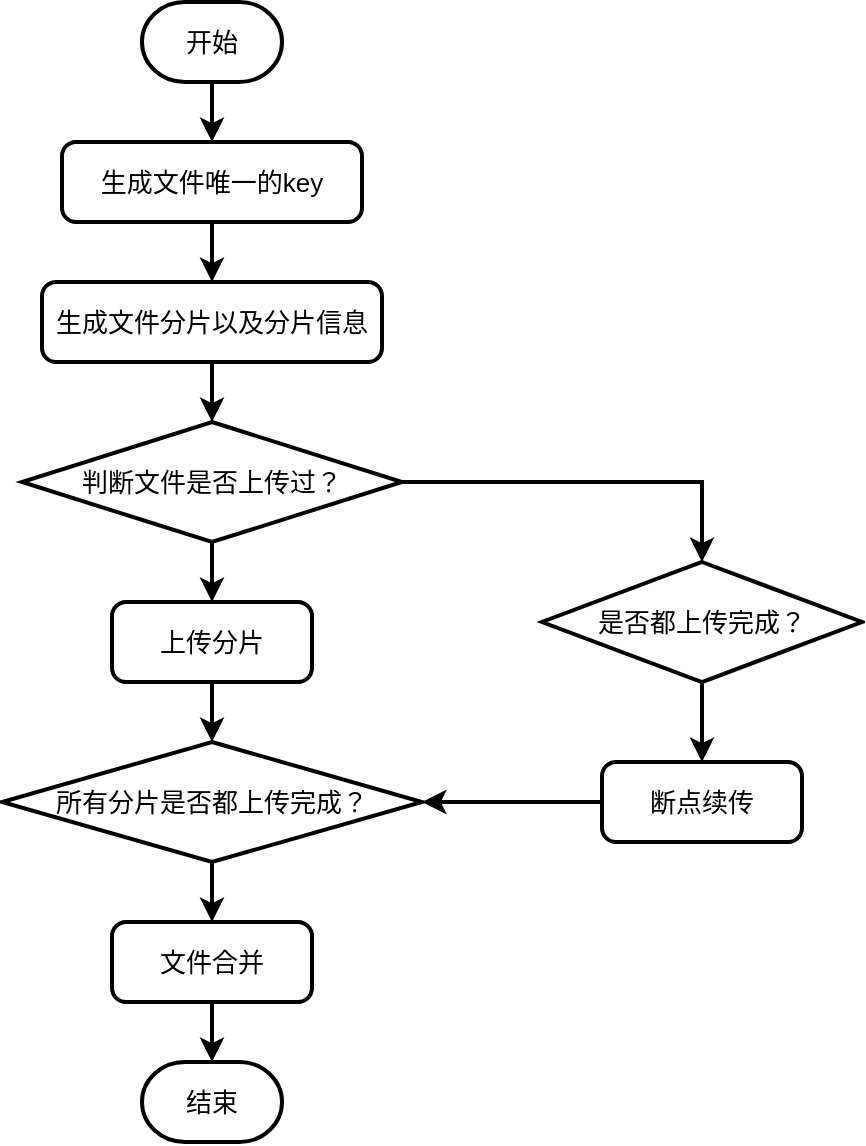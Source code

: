 <mxfile version="24.4.2" type="github">
  <diagram id="C5RBs43oDa-KdzZeNtuy" name="Page-1">
    <mxGraphModel dx="1398" dy="639" grid="0" gridSize="10" guides="1" tooltips="1" connect="1" arrows="1" fold="1" page="1" pageScale="1" pageWidth="827" pageHeight="1169" math="0" shadow="0">
      <root>
        <mxCell id="WIyWlLk6GJQsqaUBKTNV-0" />
        <mxCell id="WIyWlLk6GJQsqaUBKTNV-1" parent="WIyWlLk6GJQsqaUBKTNV-0" />
        <mxCell id="fye8WJAWWEqY-p9hmPjA-0" value="结束" style="strokeWidth=2;html=1;shape=mxgraph.flowchart.terminator;whiteSpace=wrap;fontSize=13;" parent="WIyWlLk6GJQsqaUBKTNV-1" vertex="1">
          <mxGeometry x="190" y="600" width="70" height="40" as="geometry" />
        </mxCell>
        <mxCell id="fye8WJAWWEqY-p9hmPjA-2" value="开始" style="strokeWidth=2;html=1;shape=mxgraph.flowchart.terminator;whiteSpace=wrap;fontSize=13;" parent="WIyWlLk6GJQsqaUBKTNV-1" vertex="1">
          <mxGeometry x="190" y="70" width="70" height="40" as="geometry" />
        </mxCell>
        <mxCell id="fye8WJAWWEqY-p9hmPjA-3" value="生成文件唯一的key" style="rounded=1;whiteSpace=wrap;html=1;absoluteArcSize=1;arcSize=14;strokeWidth=2;fontSize=13;" parent="WIyWlLk6GJQsqaUBKTNV-1" vertex="1">
          <mxGeometry x="150" y="140" width="150" height="40" as="geometry" />
        </mxCell>
        <mxCell id="fye8WJAWWEqY-p9hmPjA-4" value="生成文件分片以及分片信息" style="rounded=1;whiteSpace=wrap;html=1;absoluteArcSize=1;arcSize=14;strokeWidth=2;fontSize=13;" parent="WIyWlLk6GJQsqaUBKTNV-1" vertex="1">
          <mxGeometry x="140" y="210" width="170" height="40" as="geometry" />
        </mxCell>
        <mxCell id="fye8WJAWWEqY-p9hmPjA-5" value="判断文件是否上传过？" style="strokeWidth=2;html=1;shape=mxgraph.flowchart.decision;whiteSpace=wrap;fontSize=13;" parent="WIyWlLk6GJQsqaUBKTNV-1" vertex="1">
          <mxGeometry x="130" y="280" width="190" height="60" as="geometry" />
        </mxCell>
        <mxCell id="fye8WJAWWEqY-p9hmPjA-6" value="上传分片" style="rounded=1;whiteSpace=wrap;html=1;absoluteArcSize=1;arcSize=14;strokeWidth=2;fontSize=13;" parent="WIyWlLk6GJQsqaUBKTNV-1" vertex="1">
          <mxGeometry x="175" y="370" width="100" height="40" as="geometry" />
        </mxCell>
        <mxCell id="fye8WJAWWEqY-p9hmPjA-7" value="文件合并" style="rounded=1;whiteSpace=wrap;html=1;absoluteArcSize=1;arcSize=14;strokeWidth=2;fontSize=13;" parent="WIyWlLk6GJQsqaUBKTNV-1" vertex="1">
          <mxGeometry x="175" y="530" width="100" height="40" as="geometry" />
        </mxCell>
        <mxCell id="fye8WJAWWEqY-p9hmPjA-8" value="断点续传" style="rounded=1;whiteSpace=wrap;html=1;absoluteArcSize=1;arcSize=14;strokeWidth=2;fontSize=13;" parent="WIyWlLk6GJQsqaUBKTNV-1" vertex="1">
          <mxGeometry x="420" y="450" width="100" height="40" as="geometry" />
        </mxCell>
        <mxCell id="fye8WJAWWEqY-p9hmPjA-9" value="是否都上传完成？" style="strokeWidth=2;html=1;shape=mxgraph.flowchart.decision;whiteSpace=wrap;fontSize=13;" parent="WIyWlLk6GJQsqaUBKTNV-1" vertex="1">
          <mxGeometry x="390" y="350" width="160" height="60" as="geometry" />
        </mxCell>
        <mxCell id="fye8WJAWWEqY-p9hmPjA-11" value="" style="endArrow=classic;html=1;rounded=0;exitX=0.5;exitY=1;exitDx=0;exitDy=0;exitPerimeter=0;entryX=0.5;entryY=0;entryDx=0;entryDy=0;strokeWidth=2;fontSize=13;" parent="WIyWlLk6GJQsqaUBKTNV-1" source="fye8WJAWWEqY-p9hmPjA-2" target="fye8WJAWWEqY-p9hmPjA-3" edge="1">
          <mxGeometry width="50" height="50" relative="1" as="geometry">
            <mxPoint x="370" y="220" as="sourcePoint" />
            <mxPoint x="420" y="170" as="targetPoint" />
          </mxGeometry>
        </mxCell>
        <mxCell id="fye8WJAWWEqY-p9hmPjA-12" value="" style="endArrow=classic;html=1;rounded=0;exitX=0.5;exitY=1;exitDx=0;exitDy=0;strokeWidth=2;fontSize=13;" parent="WIyWlLk6GJQsqaUBKTNV-1" source="fye8WJAWWEqY-p9hmPjA-3" target="fye8WJAWWEqY-p9hmPjA-4" edge="1">
          <mxGeometry width="50" height="50" relative="1" as="geometry">
            <mxPoint x="235" y="120" as="sourcePoint" />
            <mxPoint x="235" y="150" as="targetPoint" />
          </mxGeometry>
        </mxCell>
        <mxCell id="fye8WJAWWEqY-p9hmPjA-13" value="" style="endArrow=classic;html=1;rounded=0;entryX=0.5;entryY=0;entryDx=0;entryDy=0;entryPerimeter=0;exitX=0.5;exitY=1;exitDx=0;exitDy=0;strokeWidth=2;fontSize=13;" parent="WIyWlLk6GJQsqaUBKTNV-1" source="fye8WJAWWEqY-p9hmPjA-4" target="fye8WJAWWEqY-p9hmPjA-5" edge="1">
          <mxGeometry width="50" height="50" relative="1" as="geometry">
            <mxPoint x="390" y="200" as="sourcePoint" />
            <mxPoint x="235" y="220" as="targetPoint" />
          </mxGeometry>
        </mxCell>
        <mxCell id="fye8WJAWWEqY-p9hmPjA-14" value="" style="endArrow=classic;html=1;rounded=0;exitX=0.5;exitY=1;exitDx=0;exitDy=0;strokeWidth=2;fontSize=13;" parent="WIyWlLk6GJQsqaUBKTNV-1" source="fye8WJAWWEqY-p9hmPjA-7" target="fye8WJAWWEqY-p9hmPjA-0" edge="1">
          <mxGeometry width="50" height="50" relative="1" as="geometry">
            <mxPoint x="340" y="740" as="sourcePoint" />
            <mxPoint x="340" y="770" as="targetPoint" />
          </mxGeometry>
        </mxCell>
        <mxCell id="fye8WJAWWEqY-p9hmPjA-15" value="" style="endArrow=classic;html=1;rounded=0;entryX=0.5;entryY=0;entryDx=0;entryDy=0;exitX=0.5;exitY=1;exitDx=0;exitDy=0;exitPerimeter=0;strokeWidth=2;fontSize=13;" parent="WIyWlLk6GJQsqaUBKTNV-1" source="fye8WJAWWEqY-p9hmPjA-18" target="fye8WJAWWEqY-p9hmPjA-7" edge="1">
          <mxGeometry width="50" height="50" relative="1" as="geometry">
            <mxPoint x="340" y="560" as="sourcePoint" />
            <mxPoint x="340" y="590" as="targetPoint" />
          </mxGeometry>
        </mxCell>
        <mxCell id="fye8WJAWWEqY-p9hmPjA-16" value="" style="endArrow=classic;html=1;rounded=0;entryX=0.5;entryY=0;entryDx=0;entryDy=0;entryPerimeter=0;exitX=0.5;exitY=1;exitDx=0;exitDy=0;strokeWidth=2;fontSize=13;" parent="WIyWlLk6GJQsqaUBKTNV-1" source="fye8WJAWWEqY-p9hmPjA-6" target="fye8WJAWWEqY-p9hmPjA-18" edge="1">
          <mxGeometry width="50" height="50" relative="1" as="geometry">
            <mxPoint x="320" y="420" as="sourcePoint" />
            <mxPoint x="320" y="450" as="targetPoint" />
          </mxGeometry>
        </mxCell>
        <mxCell id="fye8WJAWWEqY-p9hmPjA-17" value="" style="endArrow=classic;html=1;rounded=0;exitX=0.5;exitY=1;exitDx=0;exitDy=0;exitPerimeter=0;strokeWidth=2;fontSize=13;" parent="WIyWlLk6GJQsqaUBKTNV-1" source="fye8WJAWWEqY-p9hmPjA-5" target="fye8WJAWWEqY-p9hmPjA-6" edge="1">
          <mxGeometry width="50" height="50" relative="1" as="geometry">
            <mxPoint x="265" y="290" as="sourcePoint" />
            <mxPoint x="265" y="320" as="targetPoint" />
          </mxGeometry>
        </mxCell>
        <mxCell id="fye8WJAWWEqY-p9hmPjA-18" value="所有分片是否都上传完成？" style="strokeWidth=2;html=1;shape=mxgraph.flowchart.decision;whiteSpace=wrap;fontSize=13;" parent="WIyWlLk6GJQsqaUBKTNV-1" vertex="1">
          <mxGeometry x="120" y="440" width="210" height="60" as="geometry" />
        </mxCell>
        <mxCell id="fye8WJAWWEqY-p9hmPjA-19" value="" style="endArrow=classic;html=1;rounded=0;exitX=1;exitY=0.5;exitDx=0;exitDy=0;exitPerimeter=0;entryX=0.5;entryY=0;entryDx=0;entryDy=0;entryPerimeter=0;edgeStyle=orthogonalEdgeStyle;strokeWidth=2;fontSize=13;" parent="WIyWlLk6GJQsqaUBKTNV-1" source="fye8WJAWWEqY-p9hmPjA-5" target="fye8WJAWWEqY-p9hmPjA-9" edge="1">
          <mxGeometry width="50" height="50" relative="1" as="geometry">
            <mxPoint x="235" y="350" as="sourcePoint" />
            <mxPoint x="235" y="440" as="targetPoint" />
          </mxGeometry>
        </mxCell>
        <mxCell id="fye8WJAWWEqY-p9hmPjA-20" value="" style="endArrow=classic;html=1;rounded=0;exitX=0.5;exitY=1;exitDx=0;exitDy=0;exitPerimeter=0;entryX=0.5;entryY=0;entryDx=0;entryDy=0;strokeWidth=2;fontSize=13;" parent="WIyWlLk6GJQsqaUBKTNV-1" source="fye8WJAWWEqY-p9hmPjA-9" target="fye8WJAWWEqY-p9hmPjA-8" edge="1">
          <mxGeometry width="50" height="50" relative="1" as="geometry">
            <mxPoint x="380" y="410" as="sourcePoint" />
            <mxPoint x="380" y="500" as="targetPoint" />
          </mxGeometry>
        </mxCell>
        <mxCell id="fye8WJAWWEqY-p9hmPjA-21" value="" style="endArrow=classic;html=1;rounded=0;exitX=0;exitY=0.5;exitDx=0;exitDy=0;entryX=1;entryY=0.5;entryDx=0;entryDy=0;entryPerimeter=0;strokeWidth=2;fontSize=13;" parent="WIyWlLk6GJQsqaUBKTNV-1" source="fye8WJAWWEqY-p9hmPjA-8" target="fye8WJAWWEqY-p9hmPjA-18" edge="1">
          <mxGeometry width="50" height="50" relative="1" as="geometry">
            <mxPoint x="245" y="360" as="sourcePoint" />
            <mxPoint x="245" y="450" as="targetPoint" />
          </mxGeometry>
        </mxCell>
      </root>
    </mxGraphModel>
  </diagram>
</mxfile>
